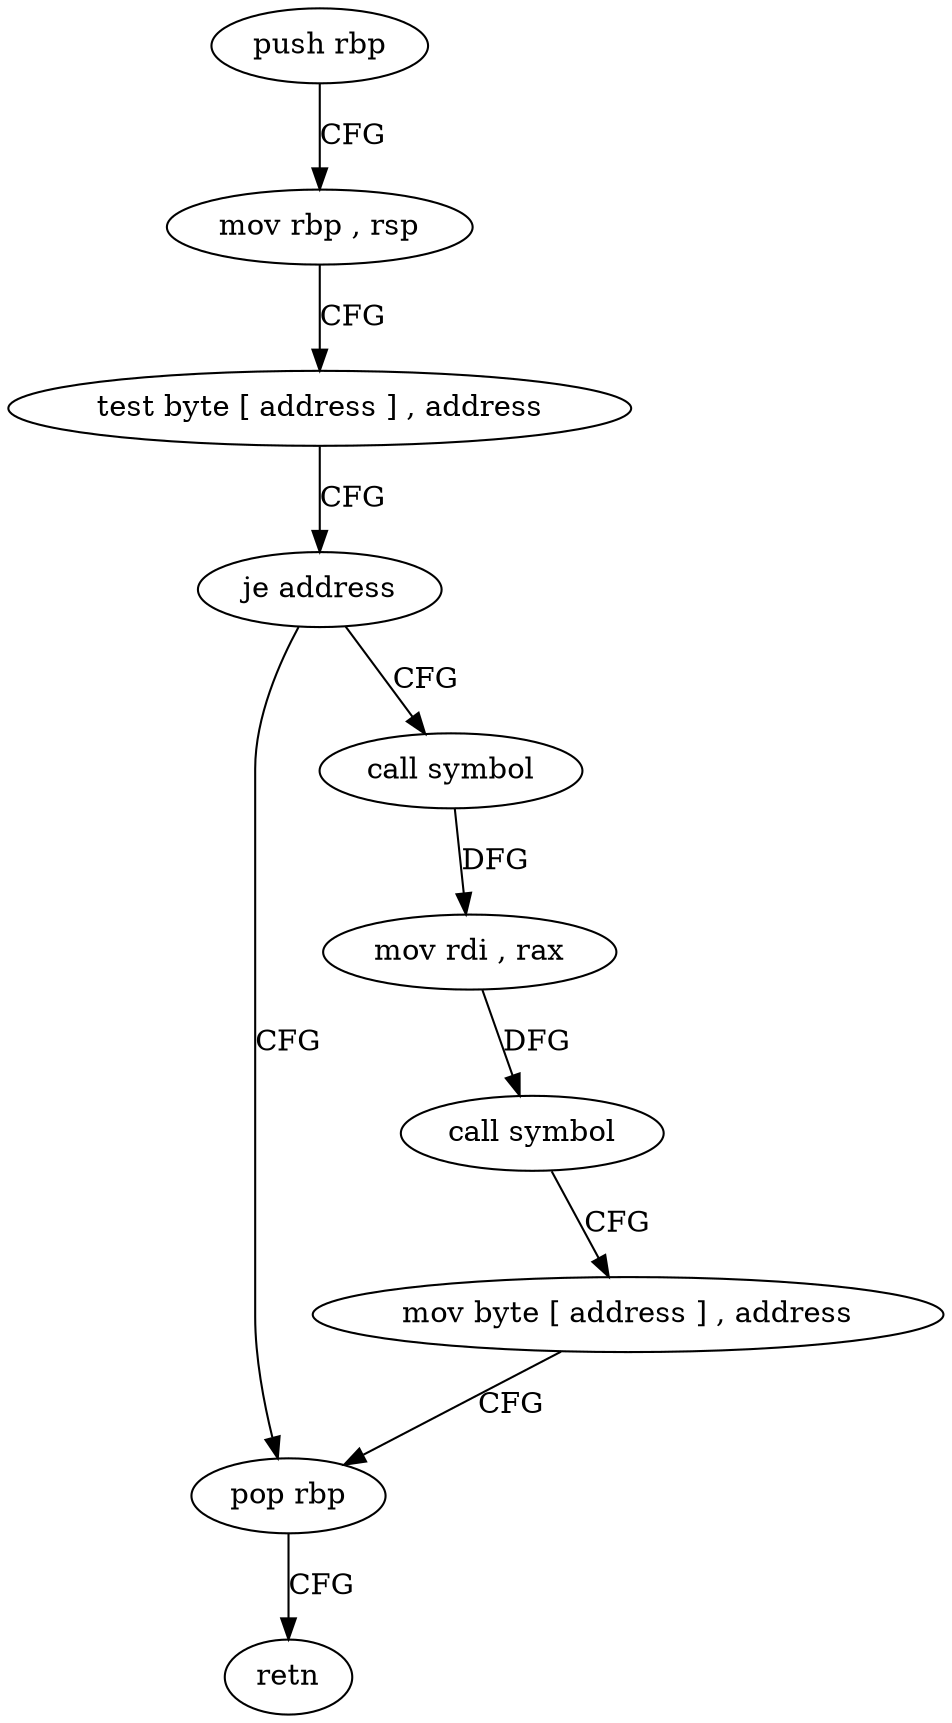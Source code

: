 digraph "func" {
"4243328" [label = "push rbp" ]
"4243329" [label = "mov rbp , rsp" ]
"4243332" [label = "test byte [ address ] , address" ]
"4243340" [label = "je address" ]
"4243367" [label = "pop rbp" ]
"4243346" [label = "call symbol" ]
"4243368" [label = "retn" ]
"4243351" [label = "mov rdi , rax" ]
"4243354" [label = "call symbol" ]
"4243359" [label = "mov byte [ address ] , address" ]
"4243328" -> "4243329" [ label = "CFG" ]
"4243329" -> "4243332" [ label = "CFG" ]
"4243332" -> "4243340" [ label = "CFG" ]
"4243340" -> "4243367" [ label = "CFG" ]
"4243340" -> "4243346" [ label = "CFG" ]
"4243367" -> "4243368" [ label = "CFG" ]
"4243346" -> "4243351" [ label = "DFG" ]
"4243351" -> "4243354" [ label = "DFG" ]
"4243354" -> "4243359" [ label = "CFG" ]
"4243359" -> "4243367" [ label = "CFG" ]
}
